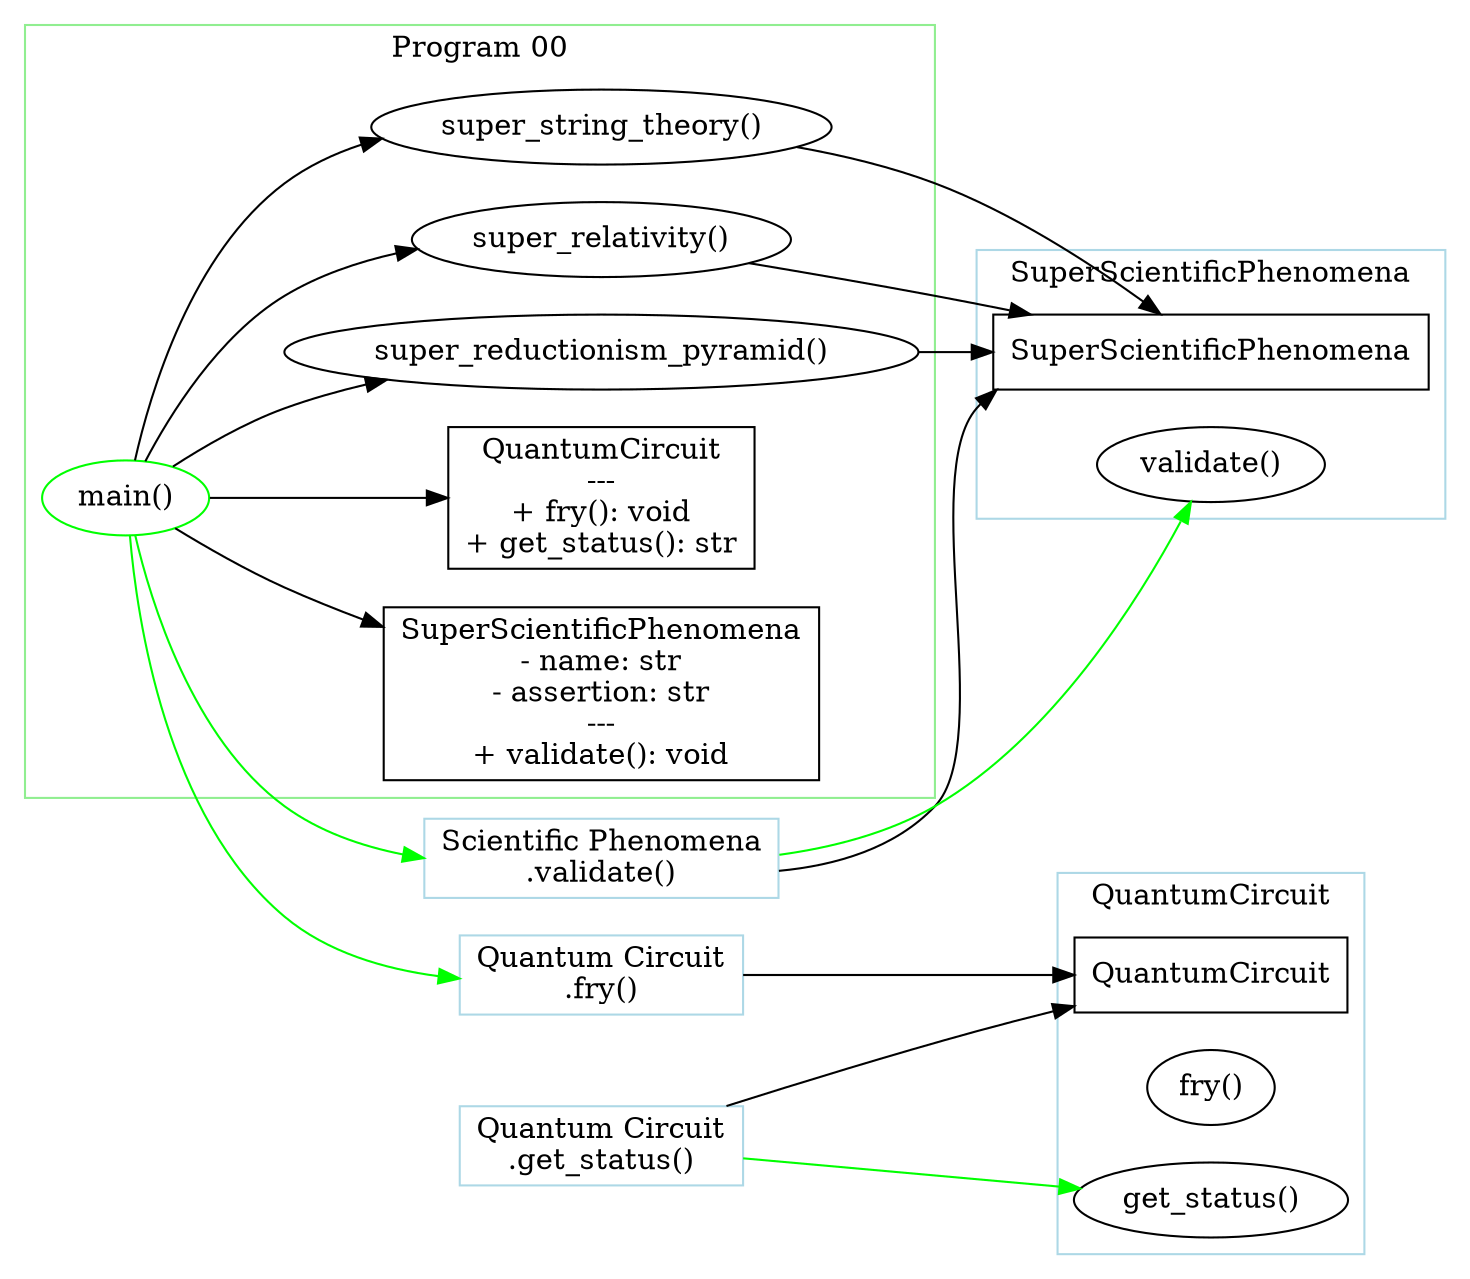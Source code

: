 digraph qd1d2 {
    rankdir=LR;

    subgraph cluster_super_scientific_phenomena {
        label="SuperScientificPhenomena";
        color=lightblue;

        Phenomena [label="SuperScientificPhenomena", shape=box];
        validate [label="validate()", shape=ellipse];
    }

    subgraph cluster_quantum_circuit {
        label="QuantumCircuit";
        color=lightblue;

        Circuit [label="QuantumCircuit", shape=box];
        fry [label="fry()", shape=ellipse];
        get_status [label="get_status()", shape=ellipse];
    }

    subgraph cluster_program_00 {
        label="Program 00";
        color=lightgreen;

        SuperScientificPhenomena [label="SuperScientificPhenomena\n- name: str\n- assertion: str\n---\n+ validate(): void", shape=box];
        QuantumCircuit [label="QuantumCircuit\n---\n+ fry(): void\n+ get_status(): str", shape=box];
        super_reductionism_pyramid [label="super_reductionism_pyramid()\n---\nPrints a Super Reductionism Entails Pyramid message", shape=box];
        super_relativity [label="super_relativity()\n---\nPrints a Super Relativity is Real message", shape=box];
        super_string_theory [label="super_string_theory()\n---\nPrints a Super String Theory is real message", shape=box];
        main [label="main()\n---\nMain program logic", shape=box];
    }

    main [label="main()", shape=ellipse, color=green];
    super_reductionism_pyramid [label="super_reductionism_pyramid()", shape=ellipse];
    super_relativity [label="super_relativity()", shape=ellipse];
    super_string_theory [label="super_string_theory()", shape=ellipse];

    scientific_phenomena_validate [label="Scientific Phenomena\n.validate()", shape=box, color=lightblue];
    quantum_circuit_fry [label="Quantum Circuit\n.fry()", shape=box, color=lightblue];
    quantum_circuit_get_status [label="Quantum Circuit\n.get_status()", shape=box, color=lightblue];

    main -> super_reductionism_pyramid;
    main -> super_relativity;
    main -> super_string_theory;
    main -> scientific_phenomena_validate [color=green];
    main -> quantum_circuit_fry [color=green];

    super_reductionism_pyramid -> Phenomena;
    super_relativity -> Phenomena;
    super_string_theory -> Phenomena;

    scientific_phenomena_validate -> Phenomena;

    quantum_circuit_fry -> Circuit;
    quantum_circuit_get_status -> Circuit;
    scientific_phenomena_validate -> validate [color=green];
    quantum_circuit_get_status -> get_status [color=green];

    main -> SuperScientificPhenomena;
    main -> QuantumCircuit;
}
